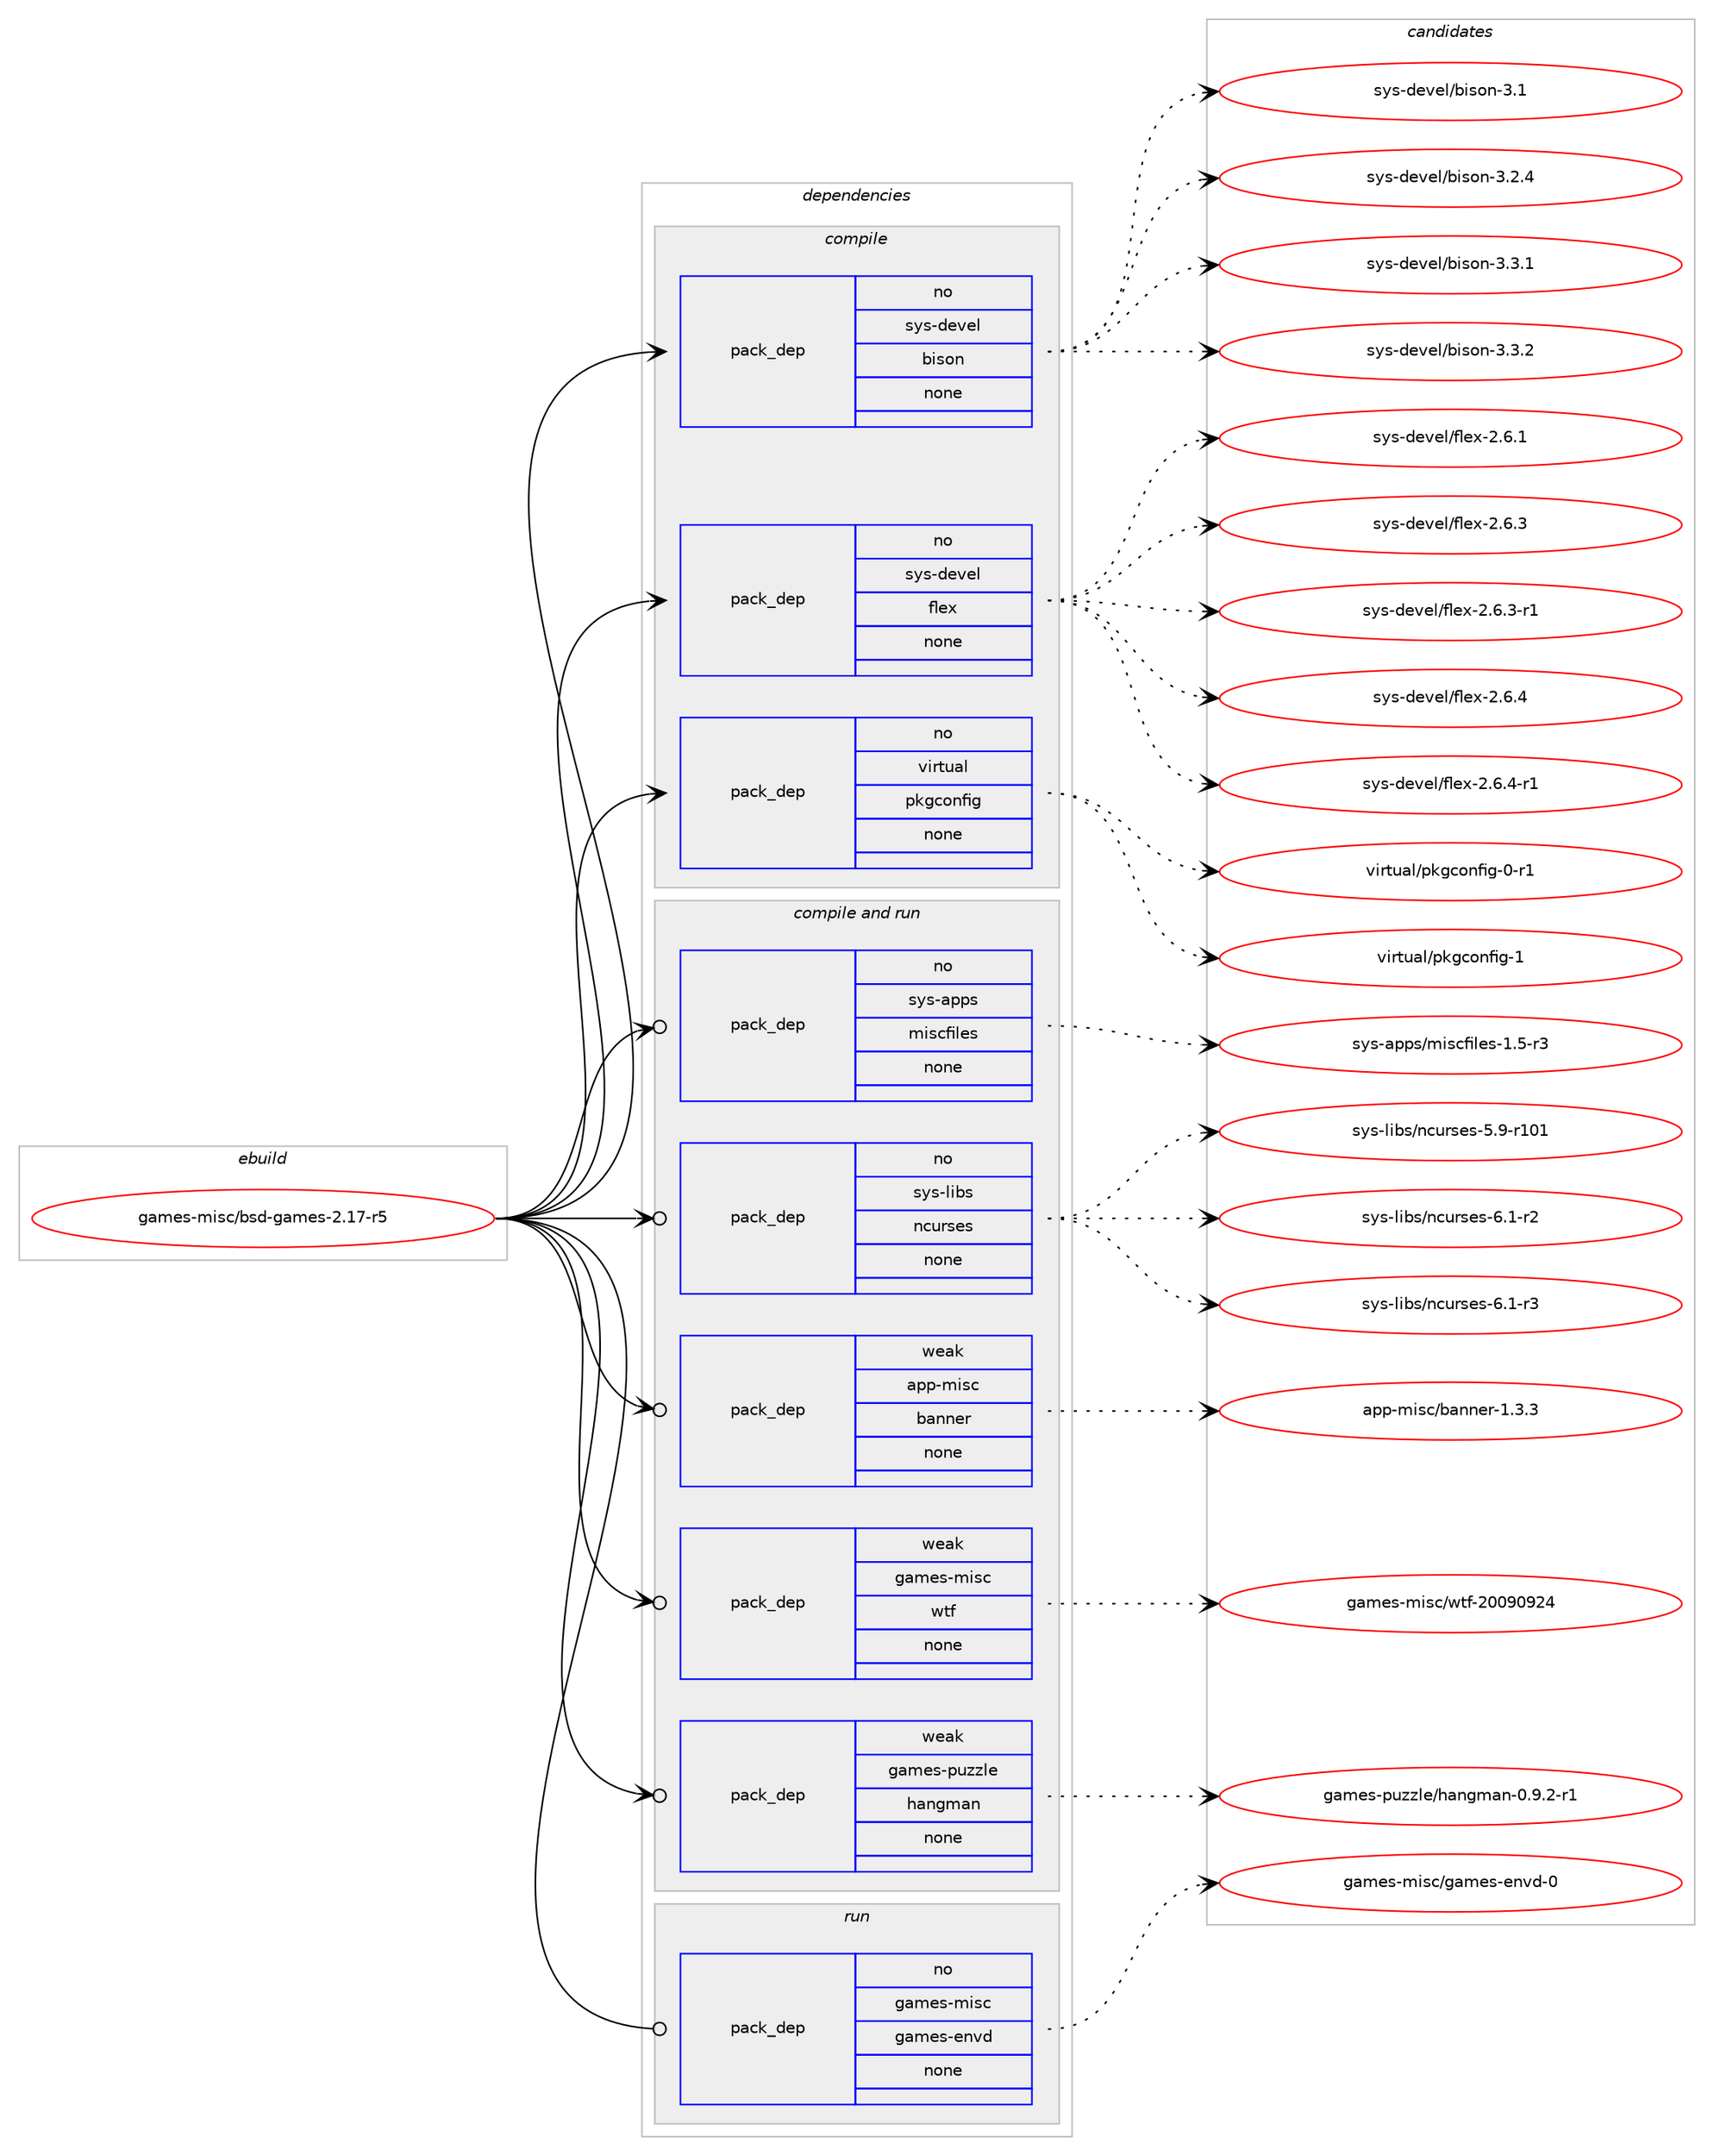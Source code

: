 digraph prolog {

# *************
# Graph options
# *************

newrank=true;
concentrate=true;
compound=true;
graph [rankdir=LR,fontname=Helvetica,fontsize=10,ranksep=1.5];#, ranksep=2.5, nodesep=0.2];
edge  [arrowhead=vee];
node  [fontname=Helvetica,fontsize=10];

# **********
# The ebuild
# **********

subgraph cluster_leftcol {
color=gray;
rank=same;
label=<<i>ebuild</i>>;
id [label="games-misc/bsd-games-2.17-r5", color=red, width=4, href="../games-misc/bsd-games-2.17-r5.svg"];
}

# ****************
# The dependencies
# ****************

subgraph cluster_midcol {
color=gray;
label=<<i>dependencies</i>>;
subgraph cluster_compile {
fillcolor="#eeeeee";
style=filled;
label=<<i>compile</i>>;
subgraph pack1107672 {
dependency1558572 [label=<<TABLE BORDER="0" CELLBORDER="1" CELLSPACING="0" CELLPADDING="4" WIDTH="220"><TR><TD ROWSPAN="6" CELLPADDING="30">pack_dep</TD></TR><TR><TD WIDTH="110">no</TD></TR><TR><TD>sys-devel</TD></TR><TR><TD>bison</TD></TR><TR><TD>none</TD></TR><TR><TD></TD></TR></TABLE>>, shape=none, color=blue];
}
id:e -> dependency1558572:w [weight=20,style="solid",arrowhead="vee"];
subgraph pack1107673 {
dependency1558573 [label=<<TABLE BORDER="0" CELLBORDER="1" CELLSPACING="0" CELLPADDING="4" WIDTH="220"><TR><TD ROWSPAN="6" CELLPADDING="30">pack_dep</TD></TR><TR><TD WIDTH="110">no</TD></TR><TR><TD>sys-devel</TD></TR><TR><TD>flex</TD></TR><TR><TD>none</TD></TR><TR><TD></TD></TR></TABLE>>, shape=none, color=blue];
}
id:e -> dependency1558573:w [weight=20,style="solid",arrowhead="vee"];
subgraph pack1107674 {
dependency1558574 [label=<<TABLE BORDER="0" CELLBORDER="1" CELLSPACING="0" CELLPADDING="4" WIDTH="220"><TR><TD ROWSPAN="6" CELLPADDING="30">pack_dep</TD></TR><TR><TD WIDTH="110">no</TD></TR><TR><TD>virtual</TD></TR><TR><TD>pkgconfig</TD></TR><TR><TD>none</TD></TR><TR><TD></TD></TR></TABLE>>, shape=none, color=blue];
}
id:e -> dependency1558574:w [weight=20,style="solid",arrowhead="vee"];
}
subgraph cluster_compileandrun {
fillcolor="#eeeeee";
style=filled;
label=<<i>compile and run</i>>;
subgraph pack1107675 {
dependency1558575 [label=<<TABLE BORDER="0" CELLBORDER="1" CELLSPACING="0" CELLPADDING="4" WIDTH="220"><TR><TD ROWSPAN="6" CELLPADDING="30">pack_dep</TD></TR><TR><TD WIDTH="110">no</TD></TR><TR><TD>sys-apps</TD></TR><TR><TD>miscfiles</TD></TR><TR><TD>none</TD></TR><TR><TD></TD></TR></TABLE>>, shape=none, color=blue];
}
id:e -> dependency1558575:w [weight=20,style="solid",arrowhead="odotvee"];
subgraph pack1107676 {
dependency1558576 [label=<<TABLE BORDER="0" CELLBORDER="1" CELLSPACING="0" CELLPADDING="4" WIDTH="220"><TR><TD ROWSPAN="6" CELLPADDING="30">pack_dep</TD></TR><TR><TD WIDTH="110">no</TD></TR><TR><TD>sys-libs</TD></TR><TR><TD>ncurses</TD></TR><TR><TD>none</TD></TR><TR><TD></TD></TR></TABLE>>, shape=none, color=blue];
}
id:e -> dependency1558576:w [weight=20,style="solid",arrowhead="odotvee"];
subgraph pack1107677 {
dependency1558577 [label=<<TABLE BORDER="0" CELLBORDER="1" CELLSPACING="0" CELLPADDING="4" WIDTH="220"><TR><TD ROWSPAN="6" CELLPADDING="30">pack_dep</TD></TR><TR><TD WIDTH="110">weak</TD></TR><TR><TD>app-misc</TD></TR><TR><TD>banner</TD></TR><TR><TD>none</TD></TR><TR><TD></TD></TR></TABLE>>, shape=none, color=blue];
}
id:e -> dependency1558577:w [weight=20,style="solid",arrowhead="odotvee"];
subgraph pack1107678 {
dependency1558578 [label=<<TABLE BORDER="0" CELLBORDER="1" CELLSPACING="0" CELLPADDING="4" WIDTH="220"><TR><TD ROWSPAN="6" CELLPADDING="30">pack_dep</TD></TR><TR><TD WIDTH="110">weak</TD></TR><TR><TD>games-misc</TD></TR><TR><TD>wtf</TD></TR><TR><TD>none</TD></TR><TR><TD></TD></TR></TABLE>>, shape=none, color=blue];
}
id:e -> dependency1558578:w [weight=20,style="solid",arrowhead="odotvee"];
subgraph pack1107679 {
dependency1558579 [label=<<TABLE BORDER="0" CELLBORDER="1" CELLSPACING="0" CELLPADDING="4" WIDTH="220"><TR><TD ROWSPAN="6" CELLPADDING="30">pack_dep</TD></TR><TR><TD WIDTH="110">weak</TD></TR><TR><TD>games-puzzle</TD></TR><TR><TD>hangman</TD></TR><TR><TD>none</TD></TR><TR><TD></TD></TR></TABLE>>, shape=none, color=blue];
}
id:e -> dependency1558579:w [weight=20,style="solid",arrowhead="odotvee"];
}
subgraph cluster_run {
fillcolor="#eeeeee";
style=filled;
label=<<i>run</i>>;
subgraph pack1107680 {
dependency1558580 [label=<<TABLE BORDER="0" CELLBORDER="1" CELLSPACING="0" CELLPADDING="4" WIDTH="220"><TR><TD ROWSPAN="6" CELLPADDING="30">pack_dep</TD></TR><TR><TD WIDTH="110">no</TD></TR><TR><TD>games-misc</TD></TR><TR><TD>games-envd</TD></TR><TR><TD>none</TD></TR><TR><TD></TD></TR></TABLE>>, shape=none, color=blue];
}
id:e -> dependency1558580:w [weight=20,style="solid",arrowhead="odot"];
}
}

# **************
# The candidates
# **************

subgraph cluster_choices {
rank=same;
color=gray;
label=<<i>candidates</i>>;

subgraph choice1107672 {
color=black;
nodesep=1;
choice11512111545100101118101108479810511511111045514649 [label="sys-devel/bison-3.1", color=red, width=4,href="../sys-devel/bison-3.1.svg"];
choice115121115451001011181011084798105115111110455146504652 [label="sys-devel/bison-3.2.4", color=red, width=4,href="../sys-devel/bison-3.2.4.svg"];
choice115121115451001011181011084798105115111110455146514649 [label="sys-devel/bison-3.3.1", color=red, width=4,href="../sys-devel/bison-3.3.1.svg"];
choice115121115451001011181011084798105115111110455146514650 [label="sys-devel/bison-3.3.2", color=red, width=4,href="../sys-devel/bison-3.3.2.svg"];
dependency1558572:e -> choice11512111545100101118101108479810511511111045514649:w [style=dotted,weight="100"];
dependency1558572:e -> choice115121115451001011181011084798105115111110455146504652:w [style=dotted,weight="100"];
dependency1558572:e -> choice115121115451001011181011084798105115111110455146514649:w [style=dotted,weight="100"];
dependency1558572:e -> choice115121115451001011181011084798105115111110455146514650:w [style=dotted,weight="100"];
}
subgraph choice1107673 {
color=black;
nodesep=1;
choice1151211154510010111810110847102108101120455046544649 [label="sys-devel/flex-2.6.1", color=red, width=4,href="../sys-devel/flex-2.6.1.svg"];
choice1151211154510010111810110847102108101120455046544651 [label="sys-devel/flex-2.6.3", color=red, width=4,href="../sys-devel/flex-2.6.3.svg"];
choice11512111545100101118101108471021081011204550465446514511449 [label="sys-devel/flex-2.6.3-r1", color=red, width=4,href="../sys-devel/flex-2.6.3-r1.svg"];
choice1151211154510010111810110847102108101120455046544652 [label="sys-devel/flex-2.6.4", color=red, width=4,href="../sys-devel/flex-2.6.4.svg"];
choice11512111545100101118101108471021081011204550465446524511449 [label="sys-devel/flex-2.6.4-r1", color=red, width=4,href="../sys-devel/flex-2.6.4-r1.svg"];
dependency1558573:e -> choice1151211154510010111810110847102108101120455046544649:w [style=dotted,weight="100"];
dependency1558573:e -> choice1151211154510010111810110847102108101120455046544651:w [style=dotted,weight="100"];
dependency1558573:e -> choice11512111545100101118101108471021081011204550465446514511449:w [style=dotted,weight="100"];
dependency1558573:e -> choice1151211154510010111810110847102108101120455046544652:w [style=dotted,weight="100"];
dependency1558573:e -> choice11512111545100101118101108471021081011204550465446524511449:w [style=dotted,weight="100"];
}
subgraph choice1107674 {
color=black;
nodesep=1;
choice11810511411611797108471121071039911111010210510345484511449 [label="virtual/pkgconfig-0-r1", color=red, width=4,href="../virtual/pkgconfig-0-r1.svg"];
choice1181051141161179710847112107103991111101021051034549 [label="virtual/pkgconfig-1", color=red, width=4,href="../virtual/pkgconfig-1.svg"];
dependency1558574:e -> choice11810511411611797108471121071039911111010210510345484511449:w [style=dotted,weight="100"];
dependency1558574:e -> choice1181051141161179710847112107103991111101021051034549:w [style=dotted,weight="100"];
}
subgraph choice1107675 {
color=black;
nodesep=1;
choice11512111545971121121154710910511599102105108101115454946534511451 [label="sys-apps/miscfiles-1.5-r3", color=red, width=4,href="../sys-apps/miscfiles-1.5-r3.svg"];
dependency1558575:e -> choice11512111545971121121154710910511599102105108101115454946534511451:w [style=dotted,weight="100"];
}
subgraph choice1107676 {
color=black;
nodesep=1;
choice115121115451081059811547110991171141151011154553465745114494849 [label="sys-libs/ncurses-5.9-r101", color=red, width=4,href="../sys-libs/ncurses-5.9-r101.svg"];
choice11512111545108105981154711099117114115101115455446494511450 [label="sys-libs/ncurses-6.1-r2", color=red, width=4,href="../sys-libs/ncurses-6.1-r2.svg"];
choice11512111545108105981154711099117114115101115455446494511451 [label="sys-libs/ncurses-6.1-r3", color=red, width=4,href="../sys-libs/ncurses-6.1-r3.svg"];
dependency1558576:e -> choice115121115451081059811547110991171141151011154553465745114494849:w [style=dotted,weight="100"];
dependency1558576:e -> choice11512111545108105981154711099117114115101115455446494511450:w [style=dotted,weight="100"];
dependency1558576:e -> choice11512111545108105981154711099117114115101115455446494511451:w [style=dotted,weight="100"];
}
subgraph choice1107677 {
color=black;
nodesep=1;
choice971121124510910511599479897110110101114454946514651 [label="app-misc/banner-1.3.3", color=red, width=4,href="../app-misc/banner-1.3.3.svg"];
dependency1558577:e -> choice971121124510910511599479897110110101114454946514651:w [style=dotted,weight="100"];
}
subgraph choice1107678 {
color=black;
nodesep=1;
choice10397109101115451091051159947119116102455048485748575052 [label="games-misc/wtf-20090924", color=red, width=4,href="../games-misc/wtf-20090924.svg"];
dependency1558578:e -> choice10397109101115451091051159947119116102455048485748575052:w [style=dotted,weight="100"];
}
subgraph choice1107679 {
color=black;
nodesep=1;
choice10397109101115451121171221221081014710497110103109971104548465746504511449 [label="games-puzzle/hangman-0.9.2-r1", color=red, width=4,href="../games-puzzle/hangman-0.9.2-r1.svg"];
dependency1558579:e -> choice10397109101115451121171221221081014710497110103109971104548465746504511449:w [style=dotted,weight="100"];
}
subgraph choice1107680 {
color=black;
nodesep=1;
choice1039710910111545109105115994710397109101115451011101181004548 [label="games-misc/games-envd-0", color=red, width=4,href="../games-misc/games-envd-0.svg"];
dependency1558580:e -> choice1039710910111545109105115994710397109101115451011101181004548:w [style=dotted,weight="100"];
}
}

}
